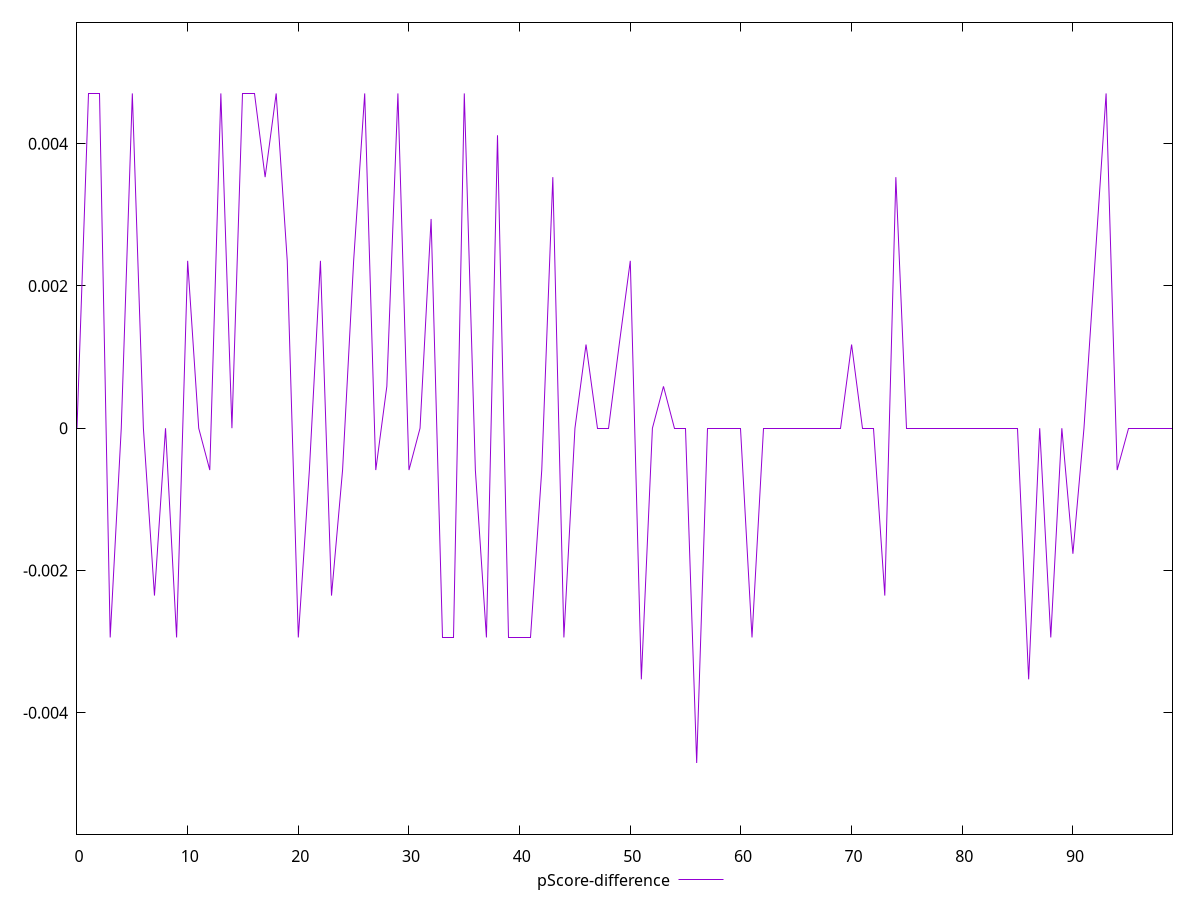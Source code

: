 reset

$pScoreDifference <<EOF
0 0
1 0.004705882352941171
2 0.004705882352941171
3 -0.002941176470588225
4 0
5 0.004705882352941171
6 0
7 -0.0023529411764705577
8 0
9 -0.002941176470588225
10 0.002352941176470613
11 0
12 -0.0005882352941176117
13 0.004705882352941171
14 0
15 0.004705882352941171
16 0.004705882352941171
17 0.003529411764705892
18 0.004705882352941171
19 0.002352941176470613
20 -0.002941176470588225
21 -0.0005882352941176117
22 0.002352941176470613
23 -0.002352941176470613
24 -0.0005882352941176117
25 0.002352941176470613
26 0.004705882352941171
27 -0.0005882352941176117
28 0.0005882352941176117
29 0.004705882352941171
30 -0.0005882352941176117
31 0
32 0.002941176470588225
33 -0.002941176470588225
34 -0.002941176470588225
35 0.004705882352941171
36 -0.0005882352941176117
37 -0.002941176470588225
38 0.004117647058823504
39 -0.002941176470588225
40 -0.002941176470588225
41 -0.002941176470588225
42 -0.0005882352941176117
43 0.003529411764705892
44 -0.0029411764705882717
45 0
46 0.0011764705882352788
47 0
48 0
49 0.0011764705882352788
50 0.0023529411764705577
51 -0.003529411764705913
52 0
53 0.0005882352941176203
54 0
55 0
56 -0.004705882352941192
57 0
58 0
59 0
60 0
61 -0.0029411764705882526
62 0
63 0
64 0
65 0
66 0
67 0
68 0
69 0
70 0.0011764705882352788
71 0
72 0
73 -0.002352941176470596
74 0.003529411764705892
75 0
76 0
77 0
78 0
79 0
80 0
81 0
82 0
83 0
84 0
85 0
86 -0.0035294117647058747
87 0
88 -0.0029411764705882717
89 0
90 -0.0017647058823529738
91 0
92 0.0023529411764705577
93 0.004705882352941143
94 -0.0005882352941176585
95 0
96 0
97 0
98 0
99 0
EOF

set key outside below
set xrange [0:99]
set yrange [-0.005705882352941192:0.005705882352941171]
set trange [-0.005705882352941192:0.005705882352941171]
set terminal svg size 640, 500 enhanced background rgb 'white'
set output "report_00025_2021-02-22T21:38:55.199Z/unused-javascript/samples/pages/pScore-difference/values.svg"

plot $pScoreDifference title "pScore-difference" with line

reset
